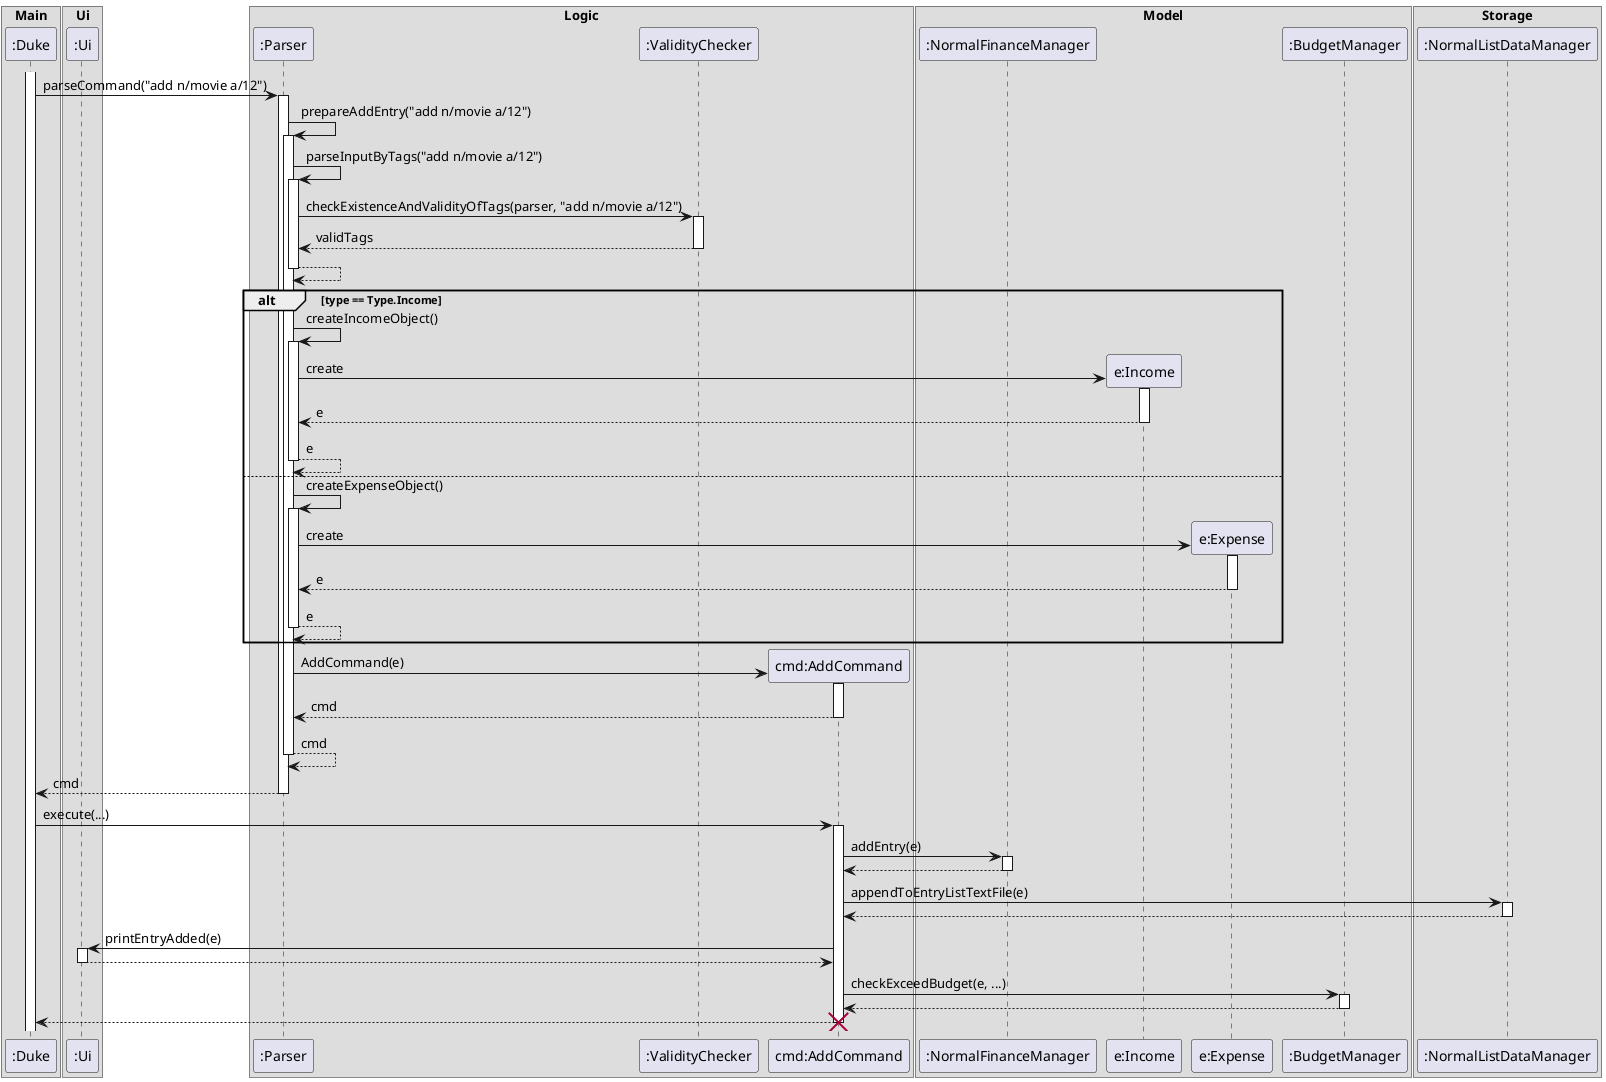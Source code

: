 @startuml
box Main
Participant ":Duke" as Duke
end box
box Ui
Participant ":Ui" as Ui
end box
box Logic
Participant ":Parser" as Parser
Participant ":ValidityChecker" as Valid
Participant "cmd:AddCommand" as DeleteCommand
end box

box Model
Participant ":NormalFinanceManager" as NormalFinanceManager
Participant "e:Income" as Entry2
Participant "e:Expense" as Entry
Participant ":BudgetManager" as Budget
end box

box Storage
Participant ":NormalListDataManager" as NormalListDataManager
end box

activate Duke
Duke -> Parser : parseCommand("add n/movie a/12")
activate Parser

Parser -> Parser : prepareAddEntry("add n/movie a/12")
activate Parser
Parser -> Parser : parseInputByTags("add n/movie a/12")
activate Parser
Parser -> Valid : checkExistenceAndValidityOfTags(parser, "add n/movie a/12")
activate Valid
Valid --> Parser : validTags
deactivate Valid

Parser --> Parser
deactivate Parser
alt type == Type.Income
    Parser -> Parser : createIncomeObject()
    activate Parser
    create Entry2
    Parser -> Entry2 : create
    activate Entry2
    Entry2 --> Parser : e
    deactivate Entry2
    Parser --> Parser : e
    deactivate Parser
else
    Parser -> Parser : createExpenseObject()
    activate Parser
        create Entry
        Parser -> Entry : create
        activate Entry
        Entry --> Parser : e
        deactivate Entry
        Parser --> Parser : e
        deactivate Parser
end
activate Parser


create DeleteCommand
Parser -> DeleteCommand : AddCommand(e)
activate DeleteCommand
DeleteCommand --> Parser : cmd
deactivate DeleteCommand
Parser --> Parser : cmd
deactivate Parser
Parser --> Duke : cmd

deactivate Parser

Duke -> DeleteCommand : execute(...)

activate DeleteCommand
DeleteCommand -> NormalFinanceManager : addEntry(e)
activate NormalFinanceManager
NormalFinanceManager --> DeleteCommand
deactivate NormalFinanceManager

DeleteCommand -> NormalListDataManager : appendToEntryListTextFile(e)
activate NormalListDataManager
NormalListDataManager --> DeleteCommand
deactivate NormalListDataManager


DeleteCommand -> Ui : printEntryAdded(e)

activate Ui
Ui --> DeleteCommand
deactivate Ui
DeleteCommand -> Budget : checkExceedBudget(e, ...)
activate Budget
Budget --> DeleteCommand
deactivate Budget

DeleteCommand --> Duke
deactivate DeleteCommand
destroy DeleteCommand
@enduml